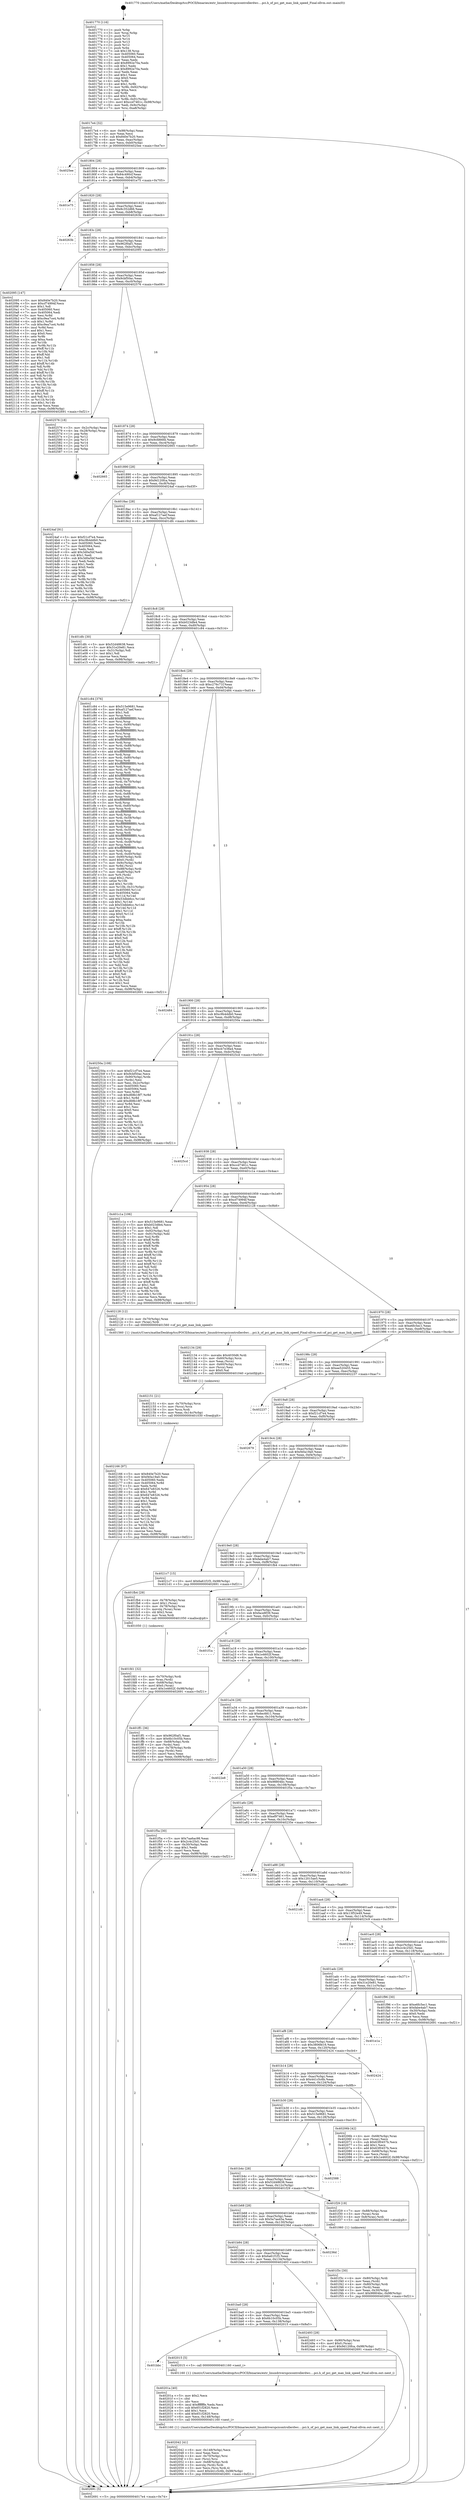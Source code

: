 digraph "0x401770" {
  label = "0x401770 (/mnt/c/Users/mathe/Desktop/tcc/POCII/binaries/extr_linuxdriverspcicontrollerdwc....pci.h_of_pci_get_max_link_speed_Final-ollvm.out::main(0))"
  labelloc = "t"
  node[shape=record]

  Entry [label="",width=0.3,height=0.3,shape=circle,fillcolor=black,style=filled]
  "0x4017e4" [label="{
     0x4017e4 [32]\l
     | [instrs]\l
     &nbsp;&nbsp;0x4017e4 \<+6\>: mov -0x98(%rbp),%eax\l
     &nbsp;&nbsp;0x4017ea \<+2\>: mov %eax,%ecx\l
     &nbsp;&nbsp;0x4017ec \<+6\>: sub $0x840e7b20,%ecx\l
     &nbsp;&nbsp;0x4017f2 \<+6\>: mov %eax,-0xac(%rbp)\l
     &nbsp;&nbsp;0x4017f8 \<+6\>: mov %ecx,-0xb0(%rbp)\l
     &nbsp;&nbsp;0x4017fe \<+6\>: je 00000000004025ee \<main+0xe7e\>\l
  }"]
  "0x4025ee" [label="{
     0x4025ee\l
  }", style=dashed]
  "0x401804" [label="{
     0x401804 [28]\l
     | [instrs]\l
     &nbsp;&nbsp;0x401804 \<+5\>: jmp 0000000000401809 \<main+0x99\>\l
     &nbsp;&nbsp;0x401809 \<+6\>: mov -0xac(%rbp),%eax\l
     &nbsp;&nbsp;0x40180f \<+5\>: sub $0x84c490cf,%eax\l
     &nbsp;&nbsp;0x401814 \<+6\>: mov %eax,-0xb4(%rbp)\l
     &nbsp;&nbsp;0x40181a \<+6\>: je 0000000000401e75 \<main+0x705\>\l
  }"]
  Exit [label="",width=0.3,height=0.3,shape=circle,fillcolor=black,style=filled,peripheries=2]
  "0x401e75" [label="{
     0x401e75\l
  }", style=dashed]
  "0x401820" [label="{
     0x401820 [28]\l
     | [instrs]\l
     &nbsp;&nbsp;0x401820 \<+5\>: jmp 0000000000401825 \<main+0xb5\>\l
     &nbsp;&nbsp;0x401825 \<+6\>: mov -0xac(%rbp),%eax\l
     &nbsp;&nbsp;0x40182b \<+5\>: sub $0x8c352d66,%eax\l
     &nbsp;&nbsp;0x401830 \<+6\>: mov %eax,-0xb8(%rbp)\l
     &nbsp;&nbsp;0x401836 \<+6\>: je 000000000040263b \<main+0xecb\>\l
  }"]
  "0x402166" [label="{
     0x402166 [97]\l
     | [instrs]\l
     &nbsp;&nbsp;0x402166 \<+5\>: mov $0x840e7b20,%eax\l
     &nbsp;&nbsp;0x40216b \<+5\>: mov $0xf40a19a0,%esi\l
     &nbsp;&nbsp;0x402170 \<+7\>: mov 0x405060,%edx\l
     &nbsp;&nbsp;0x402177 \<+8\>: mov 0x405064,%r8d\l
     &nbsp;&nbsp;0x40217f \<+3\>: mov %edx,%r9d\l
     &nbsp;&nbsp;0x402182 \<+7\>: add $0x647e8326,%r9d\l
     &nbsp;&nbsp;0x402189 \<+4\>: sub $0x1,%r9d\l
     &nbsp;&nbsp;0x40218d \<+7\>: sub $0x647e8326,%r9d\l
     &nbsp;&nbsp;0x402194 \<+4\>: imul %r9d,%edx\l
     &nbsp;&nbsp;0x402198 \<+3\>: and $0x1,%edx\l
     &nbsp;&nbsp;0x40219b \<+3\>: cmp $0x0,%edx\l
     &nbsp;&nbsp;0x40219e \<+4\>: sete %r10b\l
     &nbsp;&nbsp;0x4021a2 \<+4\>: cmp $0xa,%r8d\l
     &nbsp;&nbsp;0x4021a6 \<+4\>: setl %r11b\l
     &nbsp;&nbsp;0x4021aa \<+3\>: mov %r10b,%bl\l
     &nbsp;&nbsp;0x4021ad \<+3\>: and %r11b,%bl\l
     &nbsp;&nbsp;0x4021b0 \<+3\>: xor %r11b,%r10b\l
     &nbsp;&nbsp;0x4021b3 \<+3\>: or %r10b,%bl\l
     &nbsp;&nbsp;0x4021b6 \<+3\>: test $0x1,%bl\l
     &nbsp;&nbsp;0x4021b9 \<+3\>: cmovne %esi,%eax\l
     &nbsp;&nbsp;0x4021bc \<+6\>: mov %eax,-0x98(%rbp)\l
     &nbsp;&nbsp;0x4021c2 \<+5\>: jmp 0000000000402691 \<main+0xf21\>\l
  }"]
  "0x40263b" [label="{
     0x40263b\l
  }", style=dashed]
  "0x40183c" [label="{
     0x40183c [28]\l
     | [instrs]\l
     &nbsp;&nbsp;0x40183c \<+5\>: jmp 0000000000401841 \<main+0xd1\>\l
     &nbsp;&nbsp;0x401841 \<+6\>: mov -0xac(%rbp),%eax\l
     &nbsp;&nbsp;0x401847 \<+5\>: sub $0x962f0af1,%eax\l
     &nbsp;&nbsp;0x40184c \<+6\>: mov %eax,-0xbc(%rbp)\l
     &nbsp;&nbsp;0x401852 \<+6\>: je 0000000000402095 \<main+0x925\>\l
  }"]
  "0x402151" [label="{
     0x402151 [21]\l
     | [instrs]\l
     &nbsp;&nbsp;0x402151 \<+4\>: mov -0x70(%rbp),%rcx\l
     &nbsp;&nbsp;0x402155 \<+3\>: mov (%rcx),%rcx\l
     &nbsp;&nbsp;0x402158 \<+3\>: mov %rcx,%rdi\l
     &nbsp;&nbsp;0x40215b \<+6\>: mov %eax,-0x14c(%rbp)\l
     &nbsp;&nbsp;0x402161 \<+5\>: call 0000000000401030 \<free@plt\>\l
     | [calls]\l
     &nbsp;&nbsp;0x401030 \{1\} (unknown)\l
  }"]
  "0x402095" [label="{
     0x402095 [147]\l
     | [instrs]\l
     &nbsp;&nbsp;0x402095 \<+5\>: mov $0x840e7b20,%eax\l
     &nbsp;&nbsp;0x40209a \<+5\>: mov $0xcf74994f,%ecx\l
     &nbsp;&nbsp;0x40209f \<+2\>: mov $0x1,%dl\l
     &nbsp;&nbsp;0x4020a1 \<+7\>: mov 0x405060,%esi\l
     &nbsp;&nbsp;0x4020a8 \<+7\>: mov 0x405064,%edi\l
     &nbsp;&nbsp;0x4020af \<+3\>: mov %esi,%r8d\l
     &nbsp;&nbsp;0x4020b2 \<+7\>: add $0xc9ea7ce4,%r8d\l
     &nbsp;&nbsp;0x4020b9 \<+4\>: sub $0x1,%r8d\l
     &nbsp;&nbsp;0x4020bd \<+7\>: sub $0xc9ea7ce4,%r8d\l
     &nbsp;&nbsp;0x4020c4 \<+4\>: imul %r8d,%esi\l
     &nbsp;&nbsp;0x4020c8 \<+3\>: and $0x1,%esi\l
     &nbsp;&nbsp;0x4020cb \<+3\>: cmp $0x0,%esi\l
     &nbsp;&nbsp;0x4020ce \<+4\>: sete %r9b\l
     &nbsp;&nbsp;0x4020d2 \<+3\>: cmp $0xa,%edi\l
     &nbsp;&nbsp;0x4020d5 \<+4\>: setl %r10b\l
     &nbsp;&nbsp;0x4020d9 \<+3\>: mov %r9b,%r11b\l
     &nbsp;&nbsp;0x4020dc \<+4\>: xor $0xff,%r11b\l
     &nbsp;&nbsp;0x4020e0 \<+3\>: mov %r10b,%bl\l
     &nbsp;&nbsp;0x4020e3 \<+3\>: xor $0xff,%bl\l
     &nbsp;&nbsp;0x4020e6 \<+3\>: xor $0x1,%dl\l
     &nbsp;&nbsp;0x4020e9 \<+3\>: mov %r11b,%r14b\l
     &nbsp;&nbsp;0x4020ec \<+4\>: and $0xff,%r14b\l
     &nbsp;&nbsp;0x4020f0 \<+3\>: and %dl,%r9b\l
     &nbsp;&nbsp;0x4020f3 \<+3\>: mov %bl,%r15b\l
     &nbsp;&nbsp;0x4020f6 \<+4\>: and $0xff,%r15b\l
     &nbsp;&nbsp;0x4020fa \<+3\>: and %dl,%r10b\l
     &nbsp;&nbsp;0x4020fd \<+3\>: or %r9b,%r14b\l
     &nbsp;&nbsp;0x402100 \<+3\>: or %r10b,%r15b\l
     &nbsp;&nbsp;0x402103 \<+3\>: xor %r15b,%r14b\l
     &nbsp;&nbsp;0x402106 \<+3\>: or %bl,%r11b\l
     &nbsp;&nbsp;0x402109 \<+4\>: xor $0xff,%r11b\l
     &nbsp;&nbsp;0x40210d \<+3\>: or $0x1,%dl\l
     &nbsp;&nbsp;0x402110 \<+3\>: and %dl,%r11b\l
     &nbsp;&nbsp;0x402113 \<+3\>: or %r11b,%r14b\l
     &nbsp;&nbsp;0x402116 \<+4\>: test $0x1,%r14b\l
     &nbsp;&nbsp;0x40211a \<+3\>: cmovne %ecx,%eax\l
     &nbsp;&nbsp;0x40211d \<+6\>: mov %eax,-0x98(%rbp)\l
     &nbsp;&nbsp;0x402123 \<+5\>: jmp 0000000000402691 \<main+0xf21\>\l
  }"]
  "0x401858" [label="{
     0x401858 [28]\l
     | [instrs]\l
     &nbsp;&nbsp;0x401858 \<+5\>: jmp 000000000040185d \<main+0xed\>\l
     &nbsp;&nbsp;0x40185d \<+6\>: mov -0xac(%rbp),%eax\l
     &nbsp;&nbsp;0x401863 \<+5\>: sub $0x9cbf50ac,%eax\l
     &nbsp;&nbsp;0x401868 \<+6\>: mov %eax,-0xc0(%rbp)\l
     &nbsp;&nbsp;0x40186e \<+6\>: je 0000000000402576 \<main+0xe06\>\l
  }"]
  "0x402134" [label="{
     0x402134 [29]\l
     | [instrs]\l
     &nbsp;&nbsp;0x402134 \<+10\>: movabs $0x4030d6,%rdi\l
     &nbsp;&nbsp;0x40213e \<+4\>: mov -0x60(%rbp),%rcx\l
     &nbsp;&nbsp;0x402142 \<+2\>: mov %eax,(%rcx)\l
     &nbsp;&nbsp;0x402144 \<+4\>: mov -0x60(%rbp),%rcx\l
     &nbsp;&nbsp;0x402148 \<+2\>: mov (%rcx),%esi\l
     &nbsp;&nbsp;0x40214a \<+2\>: mov $0x0,%al\l
     &nbsp;&nbsp;0x40214c \<+5\>: call 0000000000401040 \<printf@plt\>\l
     | [calls]\l
     &nbsp;&nbsp;0x401040 \{1\} (unknown)\l
  }"]
  "0x402576" [label="{
     0x402576 [18]\l
     | [instrs]\l
     &nbsp;&nbsp;0x402576 \<+3\>: mov -0x2c(%rbp),%eax\l
     &nbsp;&nbsp;0x402579 \<+4\>: lea -0x28(%rbp),%rsp\l
     &nbsp;&nbsp;0x40257d \<+1\>: pop %rbx\l
     &nbsp;&nbsp;0x40257e \<+2\>: pop %r12\l
     &nbsp;&nbsp;0x402580 \<+2\>: pop %r13\l
     &nbsp;&nbsp;0x402582 \<+2\>: pop %r14\l
     &nbsp;&nbsp;0x402584 \<+2\>: pop %r15\l
     &nbsp;&nbsp;0x402586 \<+1\>: pop %rbp\l
     &nbsp;&nbsp;0x402587 \<+1\>: ret\l
  }"]
  "0x401874" [label="{
     0x401874 [28]\l
     | [instrs]\l
     &nbsp;&nbsp;0x401874 \<+5\>: jmp 0000000000401879 \<main+0x109\>\l
     &nbsp;&nbsp;0x401879 \<+6\>: mov -0xac(%rbp),%eax\l
     &nbsp;&nbsp;0x40187f \<+5\>: sub $0x9cfd66fd,%eax\l
     &nbsp;&nbsp;0x401884 \<+6\>: mov %eax,-0xc4(%rbp)\l
     &nbsp;&nbsp;0x40188a \<+6\>: je 0000000000402665 \<main+0xef5\>\l
  }"]
  "0x402042" [label="{
     0x402042 [41]\l
     | [instrs]\l
     &nbsp;&nbsp;0x402042 \<+6\>: mov -0x148(%rbp),%ecx\l
     &nbsp;&nbsp;0x402048 \<+3\>: imul %eax,%ecx\l
     &nbsp;&nbsp;0x40204b \<+4\>: mov -0x70(%rbp),%rsi\l
     &nbsp;&nbsp;0x40204f \<+3\>: mov (%rsi),%rsi\l
     &nbsp;&nbsp;0x402052 \<+4\>: mov -0x68(%rbp),%rdi\l
     &nbsp;&nbsp;0x402056 \<+3\>: movslq (%rdi),%rdi\l
     &nbsp;&nbsp;0x402059 \<+3\>: mov %ecx,(%rsi,%rdi,4)\l
     &nbsp;&nbsp;0x40205c \<+10\>: movl $0x441c5c6b,-0x98(%rbp)\l
     &nbsp;&nbsp;0x402066 \<+5\>: jmp 0000000000402691 \<main+0xf21\>\l
  }"]
  "0x402665" [label="{
     0x402665\l
  }", style=dashed]
  "0x401890" [label="{
     0x401890 [28]\l
     | [instrs]\l
     &nbsp;&nbsp;0x401890 \<+5\>: jmp 0000000000401895 \<main+0x125\>\l
     &nbsp;&nbsp;0x401895 \<+6\>: mov -0xac(%rbp),%eax\l
     &nbsp;&nbsp;0x40189b \<+5\>: sub $0x9d120fca,%eax\l
     &nbsp;&nbsp;0x4018a0 \<+6\>: mov %eax,-0xc8(%rbp)\l
     &nbsp;&nbsp;0x4018a6 \<+6\>: je 00000000004024af \<main+0xd3f\>\l
  }"]
  "0x40201a" [label="{
     0x40201a [40]\l
     | [instrs]\l
     &nbsp;&nbsp;0x40201a \<+5\>: mov $0x2,%ecx\l
     &nbsp;&nbsp;0x40201f \<+1\>: cltd\l
     &nbsp;&nbsp;0x402020 \<+2\>: idiv %ecx\l
     &nbsp;&nbsp;0x402022 \<+6\>: imul $0xfffffffe,%edx,%ecx\l
     &nbsp;&nbsp;0x402028 \<+6\>: sub $0x651f2820,%ecx\l
     &nbsp;&nbsp;0x40202e \<+3\>: add $0x1,%ecx\l
     &nbsp;&nbsp;0x402031 \<+6\>: add $0x651f2820,%ecx\l
     &nbsp;&nbsp;0x402037 \<+6\>: mov %ecx,-0x148(%rbp)\l
     &nbsp;&nbsp;0x40203d \<+5\>: call 0000000000401160 \<next_i\>\l
     | [calls]\l
     &nbsp;&nbsp;0x401160 \{1\} (/mnt/c/Users/mathe/Desktop/tcc/POCII/binaries/extr_linuxdriverspcicontrollerdwc....pci.h_of_pci_get_max_link_speed_Final-ollvm.out::next_i)\l
  }"]
  "0x4024af" [label="{
     0x4024af [91]\l
     | [instrs]\l
     &nbsp;&nbsp;0x4024af \<+5\>: mov $0xf21cf7e4,%eax\l
     &nbsp;&nbsp;0x4024b4 \<+5\>: mov $0xc9b4ddb0,%ecx\l
     &nbsp;&nbsp;0x4024b9 \<+7\>: mov 0x405060,%edx\l
     &nbsp;&nbsp;0x4024c0 \<+7\>: mov 0x405064,%esi\l
     &nbsp;&nbsp;0x4024c7 \<+2\>: mov %edx,%edi\l
     &nbsp;&nbsp;0x4024c9 \<+6\>: add $0x3d0a5bf,%edi\l
     &nbsp;&nbsp;0x4024cf \<+3\>: sub $0x1,%edi\l
     &nbsp;&nbsp;0x4024d2 \<+6\>: sub $0x3d0a5bf,%edi\l
     &nbsp;&nbsp;0x4024d8 \<+3\>: imul %edi,%edx\l
     &nbsp;&nbsp;0x4024db \<+3\>: and $0x1,%edx\l
     &nbsp;&nbsp;0x4024de \<+3\>: cmp $0x0,%edx\l
     &nbsp;&nbsp;0x4024e1 \<+4\>: sete %r8b\l
     &nbsp;&nbsp;0x4024e5 \<+3\>: cmp $0xa,%esi\l
     &nbsp;&nbsp;0x4024e8 \<+4\>: setl %r9b\l
     &nbsp;&nbsp;0x4024ec \<+3\>: mov %r8b,%r10b\l
     &nbsp;&nbsp;0x4024ef \<+3\>: and %r9b,%r10b\l
     &nbsp;&nbsp;0x4024f2 \<+3\>: xor %r9b,%r8b\l
     &nbsp;&nbsp;0x4024f5 \<+3\>: or %r8b,%r10b\l
     &nbsp;&nbsp;0x4024f8 \<+4\>: test $0x1,%r10b\l
     &nbsp;&nbsp;0x4024fc \<+3\>: cmovne %ecx,%eax\l
     &nbsp;&nbsp;0x4024ff \<+6\>: mov %eax,-0x98(%rbp)\l
     &nbsp;&nbsp;0x402505 \<+5\>: jmp 0000000000402691 \<main+0xf21\>\l
  }"]
  "0x4018ac" [label="{
     0x4018ac [28]\l
     | [instrs]\l
     &nbsp;&nbsp;0x4018ac \<+5\>: jmp 00000000004018b1 \<main+0x141\>\l
     &nbsp;&nbsp;0x4018b1 \<+6\>: mov -0xac(%rbp),%eax\l
     &nbsp;&nbsp;0x4018b7 \<+5\>: sub $0xaf127aef,%eax\l
     &nbsp;&nbsp;0x4018bc \<+6\>: mov %eax,-0xcc(%rbp)\l
     &nbsp;&nbsp;0x4018c2 \<+6\>: je 0000000000401dfc \<main+0x68c\>\l
  }"]
  "0x401bbc" [label="{
     0x401bbc\l
  }", style=dashed]
  "0x401dfc" [label="{
     0x401dfc [30]\l
     | [instrs]\l
     &nbsp;&nbsp;0x401dfc \<+5\>: mov $0x52d48638,%eax\l
     &nbsp;&nbsp;0x401e01 \<+5\>: mov $0x31e20e81,%ecx\l
     &nbsp;&nbsp;0x401e06 \<+3\>: mov -0x31(%rbp),%dl\l
     &nbsp;&nbsp;0x401e09 \<+3\>: test $0x1,%dl\l
     &nbsp;&nbsp;0x401e0c \<+3\>: cmovne %ecx,%eax\l
     &nbsp;&nbsp;0x401e0f \<+6\>: mov %eax,-0x98(%rbp)\l
     &nbsp;&nbsp;0x401e15 \<+5\>: jmp 0000000000402691 \<main+0xf21\>\l
  }"]
  "0x4018c8" [label="{
     0x4018c8 [28]\l
     | [instrs]\l
     &nbsp;&nbsp;0x4018c8 \<+5\>: jmp 00000000004018cd \<main+0x15d\>\l
     &nbsp;&nbsp;0x4018cd \<+6\>: mov -0xac(%rbp),%eax\l
     &nbsp;&nbsp;0x4018d3 \<+5\>: sub $0xb023dfe4,%eax\l
     &nbsp;&nbsp;0x4018d8 \<+6\>: mov %eax,-0xd0(%rbp)\l
     &nbsp;&nbsp;0x4018de \<+6\>: je 0000000000401c84 \<main+0x514\>\l
  }"]
  "0x402015" [label="{
     0x402015 [5]\l
     | [instrs]\l
     &nbsp;&nbsp;0x402015 \<+5\>: call 0000000000401160 \<next_i\>\l
     | [calls]\l
     &nbsp;&nbsp;0x401160 \{1\} (/mnt/c/Users/mathe/Desktop/tcc/POCII/binaries/extr_linuxdriverspcicontrollerdwc....pci.h_of_pci_get_max_link_speed_Final-ollvm.out::next_i)\l
  }"]
  "0x401c84" [label="{
     0x401c84 [376]\l
     | [instrs]\l
     &nbsp;&nbsp;0x401c84 \<+5\>: mov $0x515e9681,%eax\l
     &nbsp;&nbsp;0x401c89 \<+5\>: mov $0xaf127aef,%ecx\l
     &nbsp;&nbsp;0x401c8e \<+2\>: mov $0x1,%dl\l
     &nbsp;&nbsp;0x401c90 \<+3\>: mov %rsp,%rsi\l
     &nbsp;&nbsp;0x401c93 \<+4\>: add $0xfffffffffffffff0,%rsi\l
     &nbsp;&nbsp;0x401c97 \<+3\>: mov %rsi,%rsp\l
     &nbsp;&nbsp;0x401c9a \<+7\>: mov %rsi,-0x90(%rbp)\l
     &nbsp;&nbsp;0x401ca1 \<+3\>: mov %rsp,%rsi\l
     &nbsp;&nbsp;0x401ca4 \<+4\>: add $0xfffffffffffffff0,%rsi\l
     &nbsp;&nbsp;0x401ca8 \<+3\>: mov %rsi,%rsp\l
     &nbsp;&nbsp;0x401cab \<+3\>: mov %rsp,%rdi\l
     &nbsp;&nbsp;0x401cae \<+4\>: add $0xfffffffffffffff0,%rdi\l
     &nbsp;&nbsp;0x401cb2 \<+3\>: mov %rdi,%rsp\l
     &nbsp;&nbsp;0x401cb5 \<+7\>: mov %rdi,-0x88(%rbp)\l
     &nbsp;&nbsp;0x401cbc \<+3\>: mov %rsp,%rdi\l
     &nbsp;&nbsp;0x401cbf \<+4\>: add $0xfffffffffffffff0,%rdi\l
     &nbsp;&nbsp;0x401cc3 \<+3\>: mov %rdi,%rsp\l
     &nbsp;&nbsp;0x401cc6 \<+4\>: mov %rdi,-0x80(%rbp)\l
     &nbsp;&nbsp;0x401cca \<+3\>: mov %rsp,%rdi\l
     &nbsp;&nbsp;0x401ccd \<+4\>: add $0xfffffffffffffff0,%rdi\l
     &nbsp;&nbsp;0x401cd1 \<+3\>: mov %rdi,%rsp\l
     &nbsp;&nbsp;0x401cd4 \<+4\>: mov %rdi,-0x78(%rbp)\l
     &nbsp;&nbsp;0x401cd8 \<+3\>: mov %rsp,%rdi\l
     &nbsp;&nbsp;0x401cdb \<+4\>: add $0xfffffffffffffff0,%rdi\l
     &nbsp;&nbsp;0x401cdf \<+3\>: mov %rdi,%rsp\l
     &nbsp;&nbsp;0x401ce2 \<+4\>: mov %rdi,-0x70(%rbp)\l
     &nbsp;&nbsp;0x401ce6 \<+3\>: mov %rsp,%rdi\l
     &nbsp;&nbsp;0x401ce9 \<+4\>: add $0xfffffffffffffff0,%rdi\l
     &nbsp;&nbsp;0x401ced \<+3\>: mov %rdi,%rsp\l
     &nbsp;&nbsp;0x401cf0 \<+4\>: mov %rdi,-0x68(%rbp)\l
     &nbsp;&nbsp;0x401cf4 \<+3\>: mov %rsp,%rdi\l
     &nbsp;&nbsp;0x401cf7 \<+4\>: add $0xfffffffffffffff0,%rdi\l
     &nbsp;&nbsp;0x401cfb \<+3\>: mov %rdi,%rsp\l
     &nbsp;&nbsp;0x401cfe \<+4\>: mov %rdi,-0x60(%rbp)\l
     &nbsp;&nbsp;0x401d02 \<+3\>: mov %rsp,%rdi\l
     &nbsp;&nbsp;0x401d05 \<+4\>: add $0xfffffffffffffff0,%rdi\l
     &nbsp;&nbsp;0x401d09 \<+3\>: mov %rdi,%rsp\l
     &nbsp;&nbsp;0x401d0c \<+4\>: mov %rdi,-0x58(%rbp)\l
     &nbsp;&nbsp;0x401d10 \<+3\>: mov %rsp,%rdi\l
     &nbsp;&nbsp;0x401d13 \<+4\>: add $0xfffffffffffffff0,%rdi\l
     &nbsp;&nbsp;0x401d17 \<+3\>: mov %rdi,%rsp\l
     &nbsp;&nbsp;0x401d1a \<+4\>: mov %rdi,-0x50(%rbp)\l
     &nbsp;&nbsp;0x401d1e \<+3\>: mov %rsp,%rdi\l
     &nbsp;&nbsp;0x401d21 \<+4\>: add $0xfffffffffffffff0,%rdi\l
     &nbsp;&nbsp;0x401d25 \<+3\>: mov %rdi,%rsp\l
     &nbsp;&nbsp;0x401d28 \<+4\>: mov %rdi,-0x48(%rbp)\l
     &nbsp;&nbsp;0x401d2c \<+3\>: mov %rsp,%rdi\l
     &nbsp;&nbsp;0x401d2f \<+4\>: add $0xfffffffffffffff0,%rdi\l
     &nbsp;&nbsp;0x401d33 \<+3\>: mov %rdi,%rsp\l
     &nbsp;&nbsp;0x401d36 \<+4\>: mov %rdi,-0x40(%rbp)\l
     &nbsp;&nbsp;0x401d3a \<+7\>: mov -0x90(%rbp),%rdi\l
     &nbsp;&nbsp;0x401d41 \<+6\>: movl $0x0,(%rdi)\l
     &nbsp;&nbsp;0x401d47 \<+7\>: mov -0x9c(%rbp),%r8d\l
     &nbsp;&nbsp;0x401d4e \<+3\>: mov %r8d,(%rsi)\l
     &nbsp;&nbsp;0x401d51 \<+7\>: mov -0x88(%rbp),%rdi\l
     &nbsp;&nbsp;0x401d58 \<+7\>: mov -0xa8(%rbp),%r9\l
     &nbsp;&nbsp;0x401d5f \<+3\>: mov %r9,(%rdi)\l
     &nbsp;&nbsp;0x401d62 \<+3\>: cmpl $0x2,(%rsi)\l
     &nbsp;&nbsp;0x401d65 \<+4\>: setne %r10b\l
     &nbsp;&nbsp;0x401d69 \<+4\>: and $0x1,%r10b\l
     &nbsp;&nbsp;0x401d6d \<+4\>: mov %r10b,-0x31(%rbp)\l
     &nbsp;&nbsp;0x401d71 \<+8\>: mov 0x405060,%r11d\l
     &nbsp;&nbsp;0x401d79 \<+7\>: mov 0x405064,%ebx\l
     &nbsp;&nbsp;0x401d80 \<+3\>: mov %r11d,%r14d\l
     &nbsp;&nbsp;0x401d83 \<+7\>: add $0x53dbb6cc,%r14d\l
     &nbsp;&nbsp;0x401d8a \<+4\>: sub $0x1,%r14d\l
     &nbsp;&nbsp;0x401d8e \<+7\>: sub $0x53dbb6cc,%r14d\l
     &nbsp;&nbsp;0x401d95 \<+4\>: imul %r14d,%r11d\l
     &nbsp;&nbsp;0x401d99 \<+4\>: and $0x1,%r11d\l
     &nbsp;&nbsp;0x401d9d \<+4\>: cmp $0x0,%r11d\l
     &nbsp;&nbsp;0x401da1 \<+4\>: sete %r10b\l
     &nbsp;&nbsp;0x401da5 \<+3\>: cmp $0xa,%ebx\l
     &nbsp;&nbsp;0x401da8 \<+4\>: setl %r15b\l
     &nbsp;&nbsp;0x401dac \<+3\>: mov %r10b,%r12b\l
     &nbsp;&nbsp;0x401daf \<+4\>: xor $0xff,%r12b\l
     &nbsp;&nbsp;0x401db3 \<+3\>: mov %r15b,%r13b\l
     &nbsp;&nbsp;0x401db6 \<+4\>: xor $0xff,%r13b\l
     &nbsp;&nbsp;0x401dba \<+3\>: xor $0x0,%dl\l
     &nbsp;&nbsp;0x401dbd \<+3\>: mov %r12b,%sil\l
     &nbsp;&nbsp;0x401dc0 \<+4\>: and $0x0,%sil\l
     &nbsp;&nbsp;0x401dc4 \<+3\>: and %dl,%r10b\l
     &nbsp;&nbsp;0x401dc7 \<+3\>: mov %r13b,%dil\l
     &nbsp;&nbsp;0x401dca \<+4\>: and $0x0,%dil\l
     &nbsp;&nbsp;0x401dce \<+3\>: and %dl,%r15b\l
     &nbsp;&nbsp;0x401dd1 \<+3\>: or %r10b,%sil\l
     &nbsp;&nbsp;0x401dd4 \<+3\>: or %r15b,%dil\l
     &nbsp;&nbsp;0x401dd7 \<+3\>: xor %dil,%sil\l
     &nbsp;&nbsp;0x401dda \<+3\>: or %r13b,%r12b\l
     &nbsp;&nbsp;0x401ddd \<+4\>: xor $0xff,%r12b\l
     &nbsp;&nbsp;0x401de1 \<+3\>: or $0x0,%dl\l
     &nbsp;&nbsp;0x401de4 \<+3\>: and %dl,%r12b\l
     &nbsp;&nbsp;0x401de7 \<+3\>: or %r12b,%sil\l
     &nbsp;&nbsp;0x401dea \<+4\>: test $0x1,%sil\l
     &nbsp;&nbsp;0x401dee \<+3\>: cmovne %ecx,%eax\l
     &nbsp;&nbsp;0x401df1 \<+6\>: mov %eax,-0x98(%rbp)\l
     &nbsp;&nbsp;0x401df7 \<+5\>: jmp 0000000000402691 \<main+0xf21\>\l
  }"]
  "0x4018e4" [label="{
     0x4018e4 [28]\l
     | [instrs]\l
     &nbsp;&nbsp;0x4018e4 \<+5\>: jmp 00000000004018e9 \<main+0x179\>\l
     &nbsp;&nbsp;0x4018e9 \<+6\>: mov -0xac(%rbp),%eax\l
     &nbsp;&nbsp;0x4018ef \<+5\>: sub $0xc276c71f,%eax\l
     &nbsp;&nbsp;0x4018f4 \<+6\>: mov %eax,-0xd4(%rbp)\l
     &nbsp;&nbsp;0x4018fa \<+6\>: je 0000000000402484 \<main+0xd14\>\l
  }"]
  "0x401ba0" [label="{
     0x401ba0 [28]\l
     | [instrs]\l
     &nbsp;&nbsp;0x401ba0 \<+5\>: jmp 0000000000401ba5 \<main+0x435\>\l
     &nbsp;&nbsp;0x401ba5 \<+6\>: mov -0xac(%rbp),%eax\l
     &nbsp;&nbsp;0x401bab \<+5\>: sub $0x6b10c05b,%eax\l
     &nbsp;&nbsp;0x401bb0 \<+6\>: mov %eax,-0x138(%rbp)\l
     &nbsp;&nbsp;0x401bb6 \<+6\>: je 0000000000402015 \<main+0x8a5\>\l
  }"]
  "0x402484" [label="{
     0x402484\l
  }", style=dashed]
  "0x401900" [label="{
     0x401900 [28]\l
     | [instrs]\l
     &nbsp;&nbsp;0x401900 \<+5\>: jmp 0000000000401905 \<main+0x195\>\l
     &nbsp;&nbsp;0x401905 \<+6\>: mov -0xac(%rbp),%eax\l
     &nbsp;&nbsp;0x40190b \<+5\>: sub $0xc9b4ddb0,%eax\l
     &nbsp;&nbsp;0x401910 \<+6\>: mov %eax,-0xd8(%rbp)\l
     &nbsp;&nbsp;0x401916 \<+6\>: je 000000000040250a \<main+0xd9a\>\l
  }"]
  "0x402493" [label="{
     0x402493 [28]\l
     | [instrs]\l
     &nbsp;&nbsp;0x402493 \<+7\>: mov -0x90(%rbp),%rax\l
     &nbsp;&nbsp;0x40249a \<+6\>: movl $0x0,(%rax)\l
     &nbsp;&nbsp;0x4024a0 \<+10\>: movl $0x9d120fca,-0x98(%rbp)\l
     &nbsp;&nbsp;0x4024aa \<+5\>: jmp 0000000000402691 \<main+0xf21\>\l
  }"]
  "0x40250a" [label="{
     0x40250a [108]\l
     | [instrs]\l
     &nbsp;&nbsp;0x40250a \<+5\>: mov $0xf21cf7e4,%eax\l
     &nbsp;&nbsp;0x40250f \<+5\>: mov $0x9cbf50ac,%ecx\l
     &nbsp;&nbsp;0x402514 \<+7\>: mov -0x90(%rbp),%rdx\l
     &nbsp;&nbsp;0x40251b \<+2\>: mov (%rdx),%esi\l
     &nbsp;&nbsp;0x40251d \<+3\>: mov %esi,-0x2c(%rbp)\l
     &nbsp;&nbsp;0x402520 \<+7\>: mov 0x405060,%esi\l
     &nbsp;&nbsp;0x402527 \<+7\>: mov 0x405064,%edi\l
     &nbsp;&nbsp;0x40252e \<+3\>: mov %esi,%r8d\l
     &nbsp;&nbsp;0x402531 \<+7\>: sub $0xd68b18f7,%r8d\l
     &nbsp;&nbsp;0x402538 \<+4\>: sub $0x1,%r8d\l
     &nbsp;&nbsp;0x40253c \<+7\>: add $0xd68b18f7,%r8d\l
     &nbsp;&nbsp;0x402543 \<+4\>: imul %r8d,%esi\l
     &nbsp;&nbsp;0x402547 \<+3\>: and $0x1,%esi\l
     &nbsp;&nbsp;0x40254a \<+3\>: cmp $0x0,%esi\l
     &nbsp;&nbsp;0x40254d \<+4\>: sete %r9b\l
     &nbsp;&nbsp;0x402551 \<+3\>: cmp $0xa,%edi\l
     &nbsp;&nbsp;0x402554 \<+4\>: setl %r10b\l
     &nbsp;&nbsp;0x402558 \<+3\>: mov %r9b,%r11b\l
     &nbsp;&nbsp;0x40255b \<+3\>: and %r10b,%r11b\l
     &nbsp;&nbsp;0x40255e \<+3\>: xor %r10b,%r9b\l
     &nbsp;&nbsp;0x402561 \<+3\>: or %r9b,%r11b\l
     &nbsp;&nbsp;0x402564 \<+4\>: test $0x1,%r11b\l
     &nbsp;&nbsp;0x402568 \<+3\>: cmovne %ecx,%eax\l
     &nbsp;&nbsp;0x40256b \<+6\>: mov %eax,-0x98(%rbp)\l
     &nbsp;&nbsp;0x402571 \<+5\>: jmp 0000000000402691 \<main+0xf21\>\l
  }"]
  "0x40191c" [label="{
     0x40191c [28]\l
     | [instrs]\l
     &nbsp;&nbsp;0x40191c \<+5\>: jmp 0000000000401921 \<main+0x1b1\>\l
     &nbsp;&nbsp;0x401921 \<+6\>: mov -0xac(%rbp),%eax\l
     &nbsp;&nbsp;0x401927 \<+5\>: sub $0xcb7e38a4,%eax\l
     &nbsp;&nbsp;0x40192c \<+6\>: mov %eax,-0xdc(%rbp)\l
     &nbsp;&nbsp;0x401932 \<+6\>: je 00000000004025cd \<main+0xe5d\>\l
  }"]
  "0x401b84" [label="{
     0x401b84 [28]\l
     | [instrs]\l
     &nbsp;&nbsp;0x401b84 \<+5\>: jmp 0000000000401b89 \<main+0x419\>\l
     &nbsp;&nbsp;0x401b89 \<+6\>: mov -0xac(%rbp),%eax\l
     &nbsp;&nbsp;0x401b8f \<+5\>: sub $0x6a61f1f3,%eax\l
     &nbsp;&nbsp;0x401b94 \<+6\>: mov %eax,-0x134(%rbp)\l
     &nbsp;&nbsp;0x401b9a \<+6\>: je 0000000000402493 \<main+0xd23\>\l
  }"]
  "0x4025cd" [label="{
     0x4025cd\l
  }", style=dashed]
  "0x401938" [label="{
     0x401938 [28]\l
     | [instrs]\l
     &nbsp;&nbsp;0x401938 \<+5\>: jmp 000000000040193d \<main+0x1cd\>\l
     &nbsp;&nbsp;0x40193d \<+6\>: mov -0xac(%rbp),%eax\l
     &nbsp;&nbsp;0x401943 \<+5\>: sub $0xccd7461c,%eax\l
     &nbsp;&nbsp;0x401948 \<+6\>: mov %eax,-0xe0(%rbp)\l
     &nbsp;&nbsp;0x40194e \<+6\>: je 0000000000401c1a \<main+0x4aa\>\l
  }"]
  "0x40236d" [label="{
     0x40236d\l
  }", style=dashed]
  "0x401c1a" [label="{
     0x401c1a [106]\l
     | [instrs]\l
     &nbsp;&nbsp;0x401c1a \<+5\>: mov $0x515e9681,%eax\l
     &nbsp;&nbsp;0x401c1f \<+5\>: mov $0xb023dfe4,%ecx\l
     &nbsp;&nbsp;0x401c24 \<+2\>: mov $0x1,%dl\l
     &nbsp;&nbsp;0x401c26 \<+7\>: mov -0x92(%rbp),%sil\l
     &nbsp;&nbsp;0x401c2d \<+7\>: mov -0x91(%rbp),%dil\l
     &nbsp;&nbsp;0x401c34 \<+3\>: mov %sil,%r8b\l
     &nbsp;&nbsp;0x401c37 \<+4\>: xor $0xff,%r8b\l
     &nbsp;&nbsp;0x401c3b \<+3\>: mov %dil,%r9b\l
     &nbsp;&nbsp;0x401c3e \<+4\>: xor $0xff,%r9b\l
     &nbsp;&nbsp;0x401c42 \<+3\>: xor $0x1,%dl\l
     &nbsp;&nbsp;0x401c45 \<+3\>: mov %r8b,%r10b\l
     &nbsp;&nbsp;0x401c48 \<+4\>: and $0xff,%r10b\l
     &nbsp;&nbsp;0x401c4c \<+3\>: and %dl,%sil\l
     &nbsp;&nbsp;0x401c4f \<+3\>: mov %r9b,%r11b\l
     &nbsp;&nbsp;0x401c52 \<+4\>: and $0xff,%r11b\l
     &nbsp;&nbsp;0x401c56 \<+3\>: and %dl,%dil\l
     &nbsp;&nbsp;0x401c59 \<+3\>: or %sil,%r10b\l
     &nbsp;&nbsp;0x401c5c \<+3\>: or %dil,%r11b\l
     &nbsp;&nbsp;0x401c5f \<+3\>: xor %r11b,%r10b\l
     &nbsp;&nbsp;0x401c62 \<+3\>: or %r9b,%r8b\l
     &nbsp;&nbsp;0x401c65 \<+4\>: xor $0xff,%r8b\l
     &nbsp;&nbsp;0x401c69 \<+3\>: or $0x1,%dl\l
     &nbsp;&nbsp;0x401c6c \<+3\>: and %dl,%r8b\l
     &nbsp;&nbsp;0x401c6f \<+3\>: or %r8b,%r10b\l
     &nbsp;&nbsp;0x401c72 \<+4\>: test $0x1,%r10b\l
     &nbsp;&nbsp;0x401c76 \<+3\>: cmovne %ecx,%eax\l
     &nbsp;&nbsp;0x401c79 \<+6\>: mov %eax,-0x98(%rbp)\l
     &nbsp;&nbsp;0x401c7f \<+5\>: jmp 0000000000402691 \<main+0xf21\>\l
  }"]
  "0x401954" [label="{
     0x401954 [28]\l
     | [instrs]\l
     &nbsp;&nbsp;0x401954 \<+5\>: jmp 0000000000401959 \<main+0x1e9\>\l
     &nbsp;&nbsp;0x401959 \<+6\>: mov -0xac(%rbp),%eax\l
     &nbsp;&nbsp;0x40195f \<+5\>: sub $0xcf74994f,%eax\l
     &nbsp;&nbsp;0x401964 \<+6\>: mov %eax,-0xe4(%rbp)\l
     &nbsp;&nbsp;0x40196a \<+6\>: je 0000000000402128 \<main+0x9b8\>\l
  }"]
  "0x402691" [label="{
     0x402691 [5]\l
     | [instrs]\l
     &nbsp;&nbsp;0x402691 \<+5\>: jmp 00000000004017e4 \<main+0x74\>\l
  }"]
  "0x401770" [label="{
     0x401770 [116]\l
     | [instrs]\l
     &nbsp;&nbsp;0x401770 \<+1\>: push %rbp\l
     &nbsp;&nbsp;0x401771 \<+3\>: mov %rsp,%rbp\l
     &nbsp;&nbsp;0x401774 \<+2\>: push %r15\l
     &nbsp;&nbsp;0x401776 \<+2\>: push %r14\l
     &nbsp;&nbsp;0x401778 \<+2\>: push %r13\l
     &nbsp;&nbsp;0x40177a \<+2\>: push %r12\l
     &nbsp;&nbsp;0x40177c \<+1\>: push %rbx\l
     &nbsp;&nbsp;0x40177d \<+7\>: sub $0x138,%rsp\l
     &nbsp;&nbsp;0x401784 \<+7\>: mov 0x405060,%eax\l
     &nbsp;&nbsp;0x40178b \<+7\>: mov 0x405064,%ecx\l
     &nbsp;&nbsp;0x401792 \<+2\>: mov %eax,%edx\l
     &nbsp;&nbsp;0x401794 \<+6\>: add $0x8992e70a,%edx\l
     &nbsp;&nbsp;0x40179a \<+3\>: sub $0x1,%edx\l
     &nbsp;&nbsp;0x40179d \<+6\>: sub $0x8992e70a,%edx\l
     &nbsp;&nbsp;0x4017a3 \<+3\>: imul %edx,%eax\l
     &nbsp;&nbsp;0x4017a6 \<+3\>: and $0x1,%eax\l
     &nbsp;&nbsp;0x4017a9 \<+3\>: cmp $0x0,%eax\l
     &nbsp;&nbsp;0x4017ac \<+4\>: sete %r8b\l
     &nbsp;&nbsp;0x4017b0 \<+4\>: and $0x1,%r8b\l
     &nbsp;&nbsp;0x4017b4 \<+7\>: mov %r8b,-0x92(%rbp)\l
     &nbsp;&nbsp;0x4017bb \<+3\>: cmp $0xa,%ecx\l
     &nbsp;&nbsp;0x4017be \<+4\>: setl %r8b\l
     &nbsp;&nbsp;0x4017c2 \<+4\>: and $0x1,%r8b\l
     &nbsp;&nbsp;0x4017c6 \<+7\>: mov %r8b,-0x91(%rbp)\l
     &nbsp;&nbsp;0x4017cd \<+10\>: movl $0xccd7461c,-0x98(%rbp)\l
     &nbsp;&nbsp;0x4017d7 \<+6\>: mov %edi,-0x9c(%rbp)\l
     &nbsp;&nbsp;0x4017dd \<+7\>: mov %rsi,-0xa8(%rbp)\l
  }"]
  "0x401fd1" [label="{
     0x401fd1 [32]\l
     | [instrs]\l
     &nbsp;&nbsp;0x401fd1 \<+4\>: mov -0x70(%rbp),%rdi\l
     &nbsp;&nbsp;0x401fd5 \<+3\>: mov %rax,(%rdi)\l
     &nbsp;&nbsp;0x401fd8 \<+4\>: mov -0x68(%rbp),%rax\l
     &nbsp;&nbsp;0x401fdc \<+6\>: movl $0x0,(%rax)\l
     &nbsp;&nbsp;0x401fe2 \<+10\>: movl $0x1e4602f,-0x98(%rbp)\l
     &nbsp;&nbsp;0x401fec \<+5\>: jmp 0000000000402691 \<main+0xf21\>\l
  }"]
  "0x401f3c" [label="{
     0x401f3c [30]\l
     | [instrs]\l
     &nbsp;&nbsp;0x401f3c \<+4\>: mov -0x80(%rbp),%rdi\l
     &nbsp;&nbsp;0x401f40 \<+2\>: mov %eax,(%rdi)\l
     &nbsp;&nbsp;0x401f42 \<+4\>: mov -0x80(%rbp),%rdi\l
     &nbsp;&nbsp;0x401f46 \<+2\>: mov (%rdi),%eax\l
     &nbsp;&nbsp;0x401f48 \<+3\>: mov %eax,-0x30(%rbp)\l
     &nbsp;&nbsp;0x401f4b \<+10\>: movl $0x98804bc,-0x98(%rbp)\l
     &nbsp;&nbsp;0x401f55 \<+5\>: jmp 0000000000402691 \<main+0xf21\>\l
  }"]
  "0x402128" [label="{
     0x402128 [12]\l
     | [instrs]\l
     &nbsp;&nbsp;0x402128 \<+4\>: mov -0x70(%rbp),%rax\l
     &nbsp;&nbsp;0x40212c \<+3\>: mov (%rax),%rdi\l
     &nbsp;&nbsp;0x40212f \<+5\>: call 0000000000401560 \<of_pci_get_max_link_speed\>\l
     | [calls]\l
     &nbsp;&nbsp;0x401560 \{1\} (/mnt/c/Users/mathe/Desktop/tcc/POCII/binaries/extr_linuxdriverspcicontrollerdwc....pci.h_of_pci_get_max_link_speed_Final-ollvm.out::of_pci_get_max_link_speed)\l
  }"]
  "0x401970" [label="{
     0x401970 [28]\l
     | [instrs]\l
     &nbsp;&nbsp;0x401970 \<+5\>: jmp 0000000000401975 \<main+0x205\>\l
     &nbsp;&nbsp;0x401975 \<+6\>: mov -0xac(%rbp),%eax\l
     &nbsp;&nbsp;0x40197b \<+5\>: sub $0xe6fc5ec1,%eax\l
     &nbsp;&nbsp;0x401980 \<+6\>: mov %eax,-0xe8(%rbp)\l
     &nbsp;&nbsp;0x401986 \<+6\>: je 00000000004023ba \<main+0xc4a\>\l
  }"]
  "0x401b68" [label="{
     0x401b68 [28]\l
     | [instrs]\l
     &nbsp;&nbsp;0x401b68 \<+5\>: jmp 0000000000401b6d \<main+0x3fd\>\l
     &nbsp;&nbsp;0x401b6d \<+6\>: mov -0xac(%rbp),%eax\l
     &nbsp;&nbsp;0x401b73 \<+5\>: sub $0x5a7aa45a,%eax\l
     &nbsp;&nbsp;0x401b78 \<+6\>: mov %eax,-0x130(%rbp)\l
     &nbsp;&nbsp;0x401b7e \<+6\>: je 000000000040236d \<main+0xbfd\>\l
  }"]
  "0x4023ba" [label="{
     0x4023ba\l
  }", style=dashed]
  "0x40198c" [label="{
     0x40198c [28]\l
     | [instrs]\l
     &nbsp;&nbsp;0x40198c \<+5\>: jmp 0000000000401991 \<main+0x221\>\l
     &nbsp;&nbsp;0x401991 \<+6\>: mov -0xac(%rbp),%eax\l
     &nbsp;&nbsp;0x401997 \<+5\>: sub $0xee520455,%eax\l
     &nbsp;&nbsp;0x40199c \<+6\>: mov %eax,-0xec(%rbp)\l
     &nbsp;&nbsp;0x4019a2 \<+6\>: je 0000000000402237 \<main+0xac7\>\l
  }"]
  "0x401f29" [label="{
     0x401f29 [19]\l
     | [instrs]\l
     &nbsp;&nbsp;0x401f29 \<+7\>: mov -0x88(%rbp),%rax\l
     &nbsp;&nbsp;0x401f30 \<+3\>: mov (%rax),%rax\l
     &nbsp;&nbsp;0x401f33 \<+4\>: mov 0x8(%rax),%rdi\l
     &nbsp;&nbsp;0x401f37 \<+5\>: call 0000000000401060 \<atoi@plt\>\l
     | [calls]\l
     &nbsp;&nbsp;0x401060 \{1\} (unknown)\l
  }"]
  "0x402237" [label="{
     0x402237\l
  }", style=dashed]
  "0x4019a8" [label="{
     0x4019a8 [28]\l
     | [instrs]\l
     &nbsp;&nbsp;0x4019a8 \<+5\>: jmp 00000000004019ad \<main+0x23d\>\l
     &nbsp;&nbsp;0x4019ad \<+6\>: mov -0xac(%rbp),%eax\l
     &nbsp;&nbsp;0x4019b3 \<+5\>: sub $0xf21cf7e4,%eax\l
     &nbsp;&nbsp;0x4019b8 \<+6\>: mov %eax,-0xf0(%rbp)\l
     &nbsp;&nbsp;0x4019be \<+6\>: je 0000000000402679 \<main+0xf09\>\l
  }"]
  "0x401b4c" [label="{
     0x401b4c [28]\l
     | [instrs]\l
     &nbsp;&nbsp;0x401b4c \<+5\>: jmp 0000000000401b51 \<main+0x3e1\>\l
     &nbsp;&nbsp;0x401b51 \<+6\>: mov -0xac(%rbp),%eax\l
     &nbsp;&nbsp;0x401b57 \<+5\>: sub $0x52d48638,%eax\l
     &nbsp;&nbsp;0x401b5c \<+6\>: mov %eax,-0x12c(%rbp)\l
     &nbsp;&nbsp;0x401b62 \<+6\>: je 0000000000401f29 \<main+0x7b9\>\l
  }"]
  "0x402679" [label="{
     0x402679\l
  }", style=dashed]
  "0x4019c4" [label="{
     0x4019c4 [28]\l
     | [instrs]\l
     &nbsp;&nbsp;0x4019c4 \<+5\>: jmp 00000000004019c9 \<main+0x259\>\l
     &nbsp;&nbsp;0x4019c9 \<+6\>: mov -0xac(%rbp),%eax\l
     &nbsp;&nbsp;0x4019cf \<+5\>: sub $0xf40a19a0,%eax\l
     &nbsp;&nbsp;0x4019d4 \<+6\>: mov %eax,-0xf4(%rbp)\l
     &nbsp;&nbsp;0x4019da \<+6\>: je 00000000004021c7 \<main+0xa57\>\l
  }"]
  "0x402588" [label="{
     0x402588\l
  }", style=dashed]
  "0x4021c7" [label="{
     0x4021c7 [15]\l
     | [instrs]\l
     &nbsp;&nbsp;0x4021c7 \<+10\>: movl $0x6a61f1f3,-0x98(%rbp)\l
     &nbsp;&nbsp;0x4021d1 \<+5\>: jmp 0000000000402691 \<main+0xf21\>\l
  }"]
  "0x4019e0" [label="{
     0x4019e0 [28]\l
     | [instrs]\l
     &nbsp;&nbsp;0x4019e0 \<+5\>: jmp 00000000004019e5 \<main+0x275\>\l
     &nbsp;&nbsp;0x4019e5 \<+6\>: mov -0xac(%rbp),%eax\l
     &nbsp;&nbsp;0x4019eb \<+5\>: sub $0xfabe4ab7,%eax\l
     &nbsp;&nbsp;0x4019f0 \<+6\>: mov %eax,-0xf8(%rbp)\l
     &nbsp;&nbsp;0x4019f6 \<+6\>: je 0000000000401fb4 \<main+0x844\>\l
  }"]
  "0x401b30" [label="{
     0x401b30 [28]\l
     | [instrs]\l
     &nbsp;&nbsp;0x401b30 \<+5\>: jmp 0000000000401b35 \<main+0x3c5\>\l
     &nbsp;&nbsp;0x401b35 \<+6\>: mov -0xac(%rbp),%eax\l
     &nbsp;&nbsp;0x401b3b \<+5\>: sub $0x515e9681,%eax\l
     &nbsp;&nbsp;0x401b40 \<+6\>: mov %eax,-0x128(%rbp)\l
     &nbsp;&nbsp;0x401b46 \<+6\>: je 0000000000402588 \<main+0xe18\>\l
  }"]
  "0x401fb4" [label="{
     0x401fb4 [29]\l
     | [instrs]\l
     &nbsp;&nbsp;0x401fb4 \<+4\>: mov -0x78(%rbp),%rax\l
     &nbsp;&nbsp;0x401fb8 \<+6\>: movl $0x1,(%rax)\l
     &nbsp;&nbsp;0x401fbe \<+4\>: mov -0x78(%rbp),%rax\l
     &nbsp;&nbsp;0x401fc2 \<+3\>: movslq (%rax),%rax\l
     &nbsp;&nbsp;0x401fc5 \<+4\>: shl $0x2,%rax\l
     &nbsp;&nbsp;0x401fc9 \<+3\>: mov %rax,%rdi\l
     &nbsp;&nbsp;0x401fcc \<+5\>: call 0000000000401050 \<malloc@plt\>\l
     | [calls]\l
     &nbsp;&nbsp;0x401050 \{1\} (unknown)\l
  }"]
  "0x4019fc" [label="{
     0x4019fc [28]\l
     | [instrs]\l
     &nbsp;&nbsp;0x4019fc \<+5\>: jmp 0000000000401a01 \<main+0x291\>\l
     &nbsp;&nbsp;0x401a01 \<+6\>: mov -0xac(%rbp),%eax\l
     &nbsp;&nbsp;0x401a07 \<+5\>: sub $0xface8f39,%eax\l
     &nbsp;&nbsp;0x401a0c \<+6\>: mov %eax,-0xfc(%rbp)\l
     &nbsp;&nbsp;0x401a12 \<+6\>: je 0000000000401f1a \<main+0x7aa\>\l
  }"]
  "0x40206b" [label="{
     0x40206b [42]\l
     | [instrs]\l
     &nbsp;&nbsp;0x40206b \<+4\>: mov -0x68(%rbp),%rax\l
     &nbsp;&nbsp;0x40206f \<+2\>: mov (%rax),%ecx\l
     &nbsp;&nbsp;0x402071 \<+6\>: sub $0x63f0457b,%ecx\l
     &nbsp;&nbsp;0x402077 \<+3\>: add $0x1,%ecx\l
     &nbsp;&nbsp;0x40207a \<+6\>: add $0x63f0457b,%ecx\l
     &nbsp;&nbsp;0x402080 \<+4\>: mov -0x68(%rbp),%rax\l
     &nbsp;&nbsp;0x402084 \<+2\>: mov %ecx,(%rax)\l
     &nbsp;&nbsp;0x402086 \<+10\>: movl $0x1e4602f,-0x98(%rbp)\l
     &nbsp;&nbsp;0x402090 \<+5\>: jmp 0000000000402691 \<main+0xf21\>\l
  }"]
  "0x401f1a" [label="{
     0x401f1a\l
  }", style=dashed]
  "0x401a18" [label="{
     0x401a18 [28]\l
     | [instrs]\l
     &nbsp;&nbsp;0x401a18 \<+5\>: jmp 0000000000401a1d \<main+0x2ad\>\l
     &nbsp;&nbsp;0x401a1d \<+6\>: mov -0xac(%rbp),%eax\l
     &nbsp;&nbsp;0x401a23 \<+5\>: sub $0x1e4602f,%eax\l
     &nbsp;&nbsp;0x401a28 \<+6\>: mov %eax,-0x100(%rbp)\l
     &nbsp;&nbsp;0x401a2e \<+6\>: je 0000000000401ff1 \<main+0x881\>\l
  }"]
  "0x401b14" [label="{
     0x401b14 [28]\l
     | [instrs]\l
     &nbsp;&nbsp;0x401b14 \<+5\>: jmp 0000000000401b19 \<main+0x3a9\>\l
     &nbsp;&nbsp;0x401b19 \<+6\>: mov -0xac(%rbp),%eax\l
     &nbsp;&nbsp;0x401b1f \<+5\>: sub $0x441c5c6b,%eax\l
     &nbsp;&nbsp;0x401b24 \<+6\>: mov %eax,-0x124(%rbp)\l
     &nbsp;&nbsp;0x401b2a \<+6\>: je 000000000040206b \<main+0x8fb\>\l
  }"]
  "0x401ff1" [label="{
     0x401ff1 [36]\l
     | [instrs]\l
     &nbsp;&nbsp;0x401ff1 \<+5\>: mov $0x962f0af1,%eax\l
     &nbsp;&nbsp;0x401ff6 \<+5\>: mov $0x6b10c05b,%ecx\l
     &nbsp;&nbsp;0x401ffb \<+4\>: mov -0x68(%rbp),%rdx\l
     &nbsp;&nbsp;0x401fff \<+2\>: mov (%rdx),%esi\l
     &nbsp;&nbsp;0x402001 \<+4\>: mov -0x78(%rbp),%rdx\l
     &nbsp;&nbsp;0x402005 \<+2\>: cmp (%rdx),%esi\l
     &nbsp;&nbsp;0x402007 \<+3\>: cmovl %ecx,%eax\l
     &nbsp;&nbsp;0x40200a \<+6\>: mov %eax,-0x98(%rbp)\l
     &nbsp;&nbsp;0x402010 \<+5\>: jmp 0000000000402691 \<main+0xf21\>\l
  }"]
  "0x401a34" [label="{
     0x401a34 [28]\l
     | [instrs]\l
     &nbsp;&nbsp;0x401a34 \<+5\>: jmp 0000000000401a39 \<main+0x2c9\>\l
     &nbsp;&nbsp;0x401a39 \<+6\>: mov -0xac(%rbp),%eax\l
     &nbsp;&nbsp;0x401a3f \<+5\>: sub $0x6ec6811,%eax\l
     &nbsp;&nbsp;0x401a44 \<+6\>: mov %eax,-0x104(%rbp)\l
     &nbsp;&nbsp;0x401a4a \<+6\>: je 00000000004022e8 \<main+0xb78\>\l
  }"]
  "0x402424" [label="{
     0x402424\l
  }", style=dashed]
  "0x4022e8" [label="{
     0x4022e8\l
  }", style=dashed]
  "0x401a50" [label="{
     0x401a50 [28]\l
     | [instrs]\l
     &nbsp;&nbsp;0x401a50 \<+5\>: jmp 0000000000401a55 \<main+0x2e5\>\l
     &nbsp;&nbsp;0x401a55 \<+6\>: mov -0xac(%rbp),%eax\l
     &nbsp;&nbsp;0x401a5b \<+5\>: sub $0x98804bc,%eax\l
     &nbsp;&nbsp;0x401a60 \<+6\>: mov %eax,-0x108(%rbp)\l
     &nbsp;&nbsp;0x401a66 \<+6\>: je 0000000000401f5a \<main+0x7ea\>\l
  }"]
  "0x401af8" [label="{
     0x401af8 [28]\l
     | [instrs]\l
     &nbsp;&nbsp;0x401af8 \<+5\>: jmp 0000000000401afd \<main+0x38d\>\l
     &nbsp;&nbsp;0x401afd \<+6\>: mov -0xac(%rbp),%eax\l
     &nbsp;&nbsp;0x401b03 \<+5\>: sub $0x3806fe16,%eax\l
     &nbsp;&nbsp;0x401b08 \<+6\>: mov %eax,-0x120(%rbp)\l
     &nbsp;&nbsp;0x401b0e \<+6\>: je 0000000000402424 \<main+0xcb4\>\l
  }"]
  "0x401f5a" [label="{
     0x401f5a [30]\l
     | [instrs]\l
     &nbsp;&nbsp;0x401f5a \<+5\>: mov $0x7aa6ac98,%eax\l
     &nbsp;&nbsp;0x401f5f \<+5\>: mov $0x2c4c25d1,%ecx\l
     &nbsp;&nbsp;0x401f64 \<+3\>: mov -0x30(%rbp),%edx\l
     &nbsp;&nbsp;0x401f67 \<+3\>: cmp $0x1,%edx\l
     &nbsp;&nbsp;0x401f6a \<+3\>: cmovl %ecx,%eax\l
     &nbsp;&nbsp;0x401f6d \<+6\>: mov %eax,-0x98(%rbp)\l
     &nbsp;&nbsp;0x401f73 \<+5\>: jmp 0000000000402691 \<main+0xf21\>\l
  }"]
  "0x401a6c" [label="{
     0x401a6c [28]\l
     | [instrs]\l
     &nbsp;&nbsp;0x401a6c \<+5\>: jmp 0000000000401a71 \<main+0x301\>\l
     &nbsp;&nbsp;0x401a71 \<+6\>: mov -0xac(%rbp),%eax\l
     &nbsp;&nbsp;0x401a77 \<+5\>: sub $0xef97461,%eax\l
     &nbsp;&nbsp;0x401a7c \<+6\>: mov %eax,-0x10c(%rbp)\l
     &nbsp;&nbsp;0x401a82 \<+6\>: je 000000000040235e \<main+0xbee\>\l
  }"]
  "0x401e1a" [label="{
     0x401e1a\l
  }", style=dashed]
  "0x40235e" [label="{
     0x40235e\l
  }", style=dashed]
  "0x401a88" [label="{
     0x401a88 [28]\l
     | [instrs]\l
     &nbsp;&nbsp;0x401a88 \<+5\>: jmp 0000000000401a8d \<main+0x31d\>\l
     &nbsp;&nbsp;0x401a8d \<+6\>: mov -0xac(%rbp),%eax\l
     &nbsp;&nbsp;0x401a93 \<+5\>: sub $0x12015ae5,%eax\l
     &nbsp;&nbsp;0x401a98 \<+6\>: mov %eax,-0x110(%rbp)\l
     &nbsp;&nbsp;0x401a9e \<+6\>: je 00000000004021d6 \<main+0xa66\>\l
  }"]
  "0x401adc" [label="{
     0x401adc [28]\l
     | [instrs]\l
     &nbsp;&nbsp;0x401adc \<+5\>: jmp 0000000000401ae1 \<main+0x371\>\l
     &nbsp;&nbsp;0x401ae1 \<+6\>: mov -0xac(%rbp),%eax\l
     &nbsp;&nbsp;0x401ae7 \<+5\>: sub $0x31e20e81,%eax\l
     &nbsp;&nbsp;0x401aec \<+6\>: mov %eax,-0x11c(%rbp)\l
     &nbsp;&nbsp;0x401af2 \<+6\>: je 0000000000401e1a \<main+0x6aa\>\l
  }"]
  "0x4021d6" [label="{
     0x4021d6\l
  }", style=dashed]
  "0x401aa4" [label="{
     0x401aa4 [28]\l
     | [instrs]\l
     &nbsp;&nbsp;0x401aa4 \<+5\>: jmp 0000000000401aa9 \<main+0x339\>\l
     &nbsp;&nbsp;0x401aa9 \<+6\>: mov -0xac(%rbp),%eax\l
     &nbsp;&nbsp;0x401aaf \<+5\>: sub $0x13f52e49,%eax\l
     &nbsp;&nbsp;0x401ab4 \<+6\>: mov %eax,-0x114(%rbp)\l
     &nbsp;&nbsp;0x401aba \<+6\>: je 00000000004023c9 \<main+0xc59\>\l
  }"]
  "0x401f96" [label="{
     0x401f96 [30]\l
     | [instrs]\l
     &nbsp;&nbsp;0x401f96 \<+5\>: mov $0xe6fc5ec1,%eax\l
     &nbsp;&nbsp;0x401f9b \<+5\>: mov $0xfabe4ab7,%ecx\l
     &nbsp;&nbsp;0x401fa0 \<+3\>: mov -0x30(%rbp),%edx\l
     &nbsp;&nbsp;0x401fa3 \<+3\>: cmp $0x0,%edx\l
     &nbsp;&nbsp;0x401fa6 \<+3\>: cmove %ecx,%eax\l
     &nbsp;&nbsp;0x401fa9 \<+6\>: mov %eax,-0x98(%rbp)\l
     &nbsp;&nbsp;0x401faf \<+5\>: jmp 0000000000402691 \<main+0xf21\>\l
  }"]
  "0x4023c9" [label="{
     0x4023c9\l
  }", style=dashed]
  "0x401ac0" [label="{
     0x401ac0 [28]\l
     | [instrs]\l
     &nbsp;&nbsp;0x401ac0 \<+5\>: jmp 0000000000401ac5 \<main+0x355\>\l
     &nbsp;&nbsp;0x401ac5 \<+6\>: mov -0xac(%rbp),%eax\l
     &nbsp;&nbsp;0x401acb \<+5\>: sub $0x2c4c25d1,%eax\l
     &nbsp;&nbsp;0x401ad0 \<+6\>: mov %eax,-0x118(%rbp)\l
     &nbsp;&nbsp;0x401ad6 \<+6\>: je 0000000000401f96 \<main+0x826\>\l
  }"]
  Entry -> "0x401770" [label=" 1"]
  "0x4017e4" -> "0x4025ee" [label=" 0"]
  "0x4017e4" -> "0x401804" [label=" 18"]
  "0x402576" -> Exit [label=" 1"]
  "0x401804" -> "0x401e75" [label=" 0"]
  "0x401804" -> "0x401820" [label=" 18"]
  "0x40250a" -> "0x402691" [label=" 1"]
  "0x401820" -> "0x40263b" [label=" 0"]
  "0x401820" -> "0x40183c" [label=" 18"]
  "0x4024af" -> "0x402691" [label=" 1"]
  "0x40183c" -> "0x402095" [label=" 1"]
  "0x40183c" -> "0x401858" [label=" 17"]
  "0x402493" -> "0x402691" [label=" 1"]
  "0x401858" -> "0x402576" [label=" 1"]
  "0x401858" -> "0x401874" [label=" 16"]
  "0x4021c7" -> "0x402691" [label=" 1"]
  "0x401874" -> "0x402665" [label=" 0"]
  "0x401874" -> "0x401890" [label=" 16"]
  "0x402166" -> "0x402691" [label=" 1"]
  "0x401890" -> "0x4024af" [label=" 1"]
  "0x401890" -> "0x4018ac" [label=" 15"]
  "0x402151" -> "0x402166" [label=" 1"]
  "0x4018ac" -> "0x401dfc" [label=" 1"]
  "0x4018ac" -> "0x4018c8" [label=" 14"]
  "0x402134" -> "0x402151" [label=" 1"]
  "0x4018c8" -> "0x401c84" [label=" 1"]
  "0x4018c8" -> "0x4018e4" [label=" 13"]
  "0x402128" -> "0x402134" [label=" 1"]
  "0x4018e4" -> "0x402484" [label=" 0"]
  "0x4018e4" -> "0x401900" [label=" 13"]
  "0x40206b" -> "0x402691" [label=" 1"]
  "0x401900" -> "0x40250a" [label=" 1"]
  "0x401900" -> "0x40191c" [label=" 12"]
  "0x402042" -> "0x402691" [label=" 1"]
  "0x40191c" -> "0x4025cd" [label=" 0"]
  "0x40191c" -> "0x401938" [label=" 12"]
  "0x402015" -> "0x40201a" [label=" 1"]
  "0x401938" -> "0x401c1a" [label=" 1"]
  "0x401938" -> "0x401954" [label=" 11"]
  "0x401c1a" -> "0x402691" [label=" 1"]
  "0x401770" -> "0x4017e4" [label=" 1"]
  "0x402691" -> "0x4017e4" [label=" 17"]
  "0x401ba0" -> "0x401bbc" [label=" 0"]
  "0x401c84" -> "0x402691" [label=" 1"]
  "0x401dfc" -> "0x402691" [label=" 1"]
  "0x402095" -> "0x402691" [label=" 1"]
  "0x401954" -> "0x402128" [label=" 1"]
  "0x401954" -> "0x401970" [label=" 10"]
  "0x401b84" -> "0x401ba0" [label=" 1"]
  "0x401970" -> "0x4023ba" [label=" 0"]
  "0x401970" -> "0x40198c" [label=" 10"]
  "0x401b84" -> "0x402493" [label=" 1"]
  "0x40198c" -> "0x402237" [label=" 0"]
  "0x40198c" -> "0x4019a8" [label=" 10"]
  "0x40201a" -> "0x402042" [label=" 1"]
  "0x4019a8" -> "0x402679" [label=" 0"]
  "0x4019a8" -> "0x4019c4" [label=" 10"]
  "0x401b68" -> "0x40236d" [label=" 0"]
  "0x4019c4" -> "0x4021c7" [label=" 1"]
  "0x4019c4" -> "0x4019e0" [label=" 9"]
  "0x401ba0" -> "0x402015" [label=" 1"]
  "0x4019e0" -> "0x401fb4" [label=" 1"]
  "0x4019e0" -> "0x4019fc" [label=" 8"]
  "0x401fd1" -> "0x402691" [label=" 1"]
  "0x4019fc" -> "0x401f1a" [label=" 0"]
  "0x4019fc" -> "0x401a18" [label=" 8"]
  "0x401fb4" -> "0x401fd1" [label=" 1"]
  "0x401a18" -> "0x401ff1" [label=" 2"]
  "0x401a18" -> "0x401a34" [label=" 6"]
  "0x401f5a" -> "0x402691" [label=" 1"]
  "0x401a34" -> "0x4022e8" [label=" 0"]
  "0x401a34" -> "0x401a50" [label=" 6"]
  "0x401f3c" -> "0x402691" [label=" 1"]
  "0x401a50" -> "0x401f5a" [label=" 1"]
  "0x401a50" -> "0x401a6c" [label=" 5"]
  "0x401b4c" -> "0x401b68" [label=" 2"]
  "0x401a6c" -> "0x40235e" [label=" 0"]
  "0x401a6c" -> "0x401a88" [label=" 5"]
  "0x401b4c" -> "0x401f29" [label=" 1"]
  "0x401a88" -> "0x4021d6" [label=" 0"]
  "0x401a88" -> "0x401aa4" [label=" 5"]
  "0x401b30" -> "0x401b4c" [label=" 3"]
  "0x401aa4" -> "0x4023c9" [label=" 0"]
  "0x401aa4" -> "0x401ac0" [label=" 5"]
  "0x401b30" -> "0x402588" [label=" 0"]
  "0x401ac0" -> "0x401f96" [label=" 1"]
  "0x401ac0" -> "0x401adc" [label=" 4"]
  "0x401b68" -> "0x401b84" [label=" 2"]
  "0x401adc" -> "0x401e1a" [label=" 0"]
  "0x401adc" -> "0x401af8" [label=" 4"]
  "0x401f29" -> "0x401f3c" [label=" 1"]
  "0x401af8" -> "0x402424" [label=" 0"]
  "0x401af8" -> "0x401b14" [label=" 4"]
  "0x401f96" -> "0x402691" [label=" 1"]
  "0x401b14" -> "0x40206b" [label=" 1"]
  "0x401b14" -> "0x401b30" [label=" 3"]
  "0x401ff1" -> "0x402691" [label=" 2"]
}
